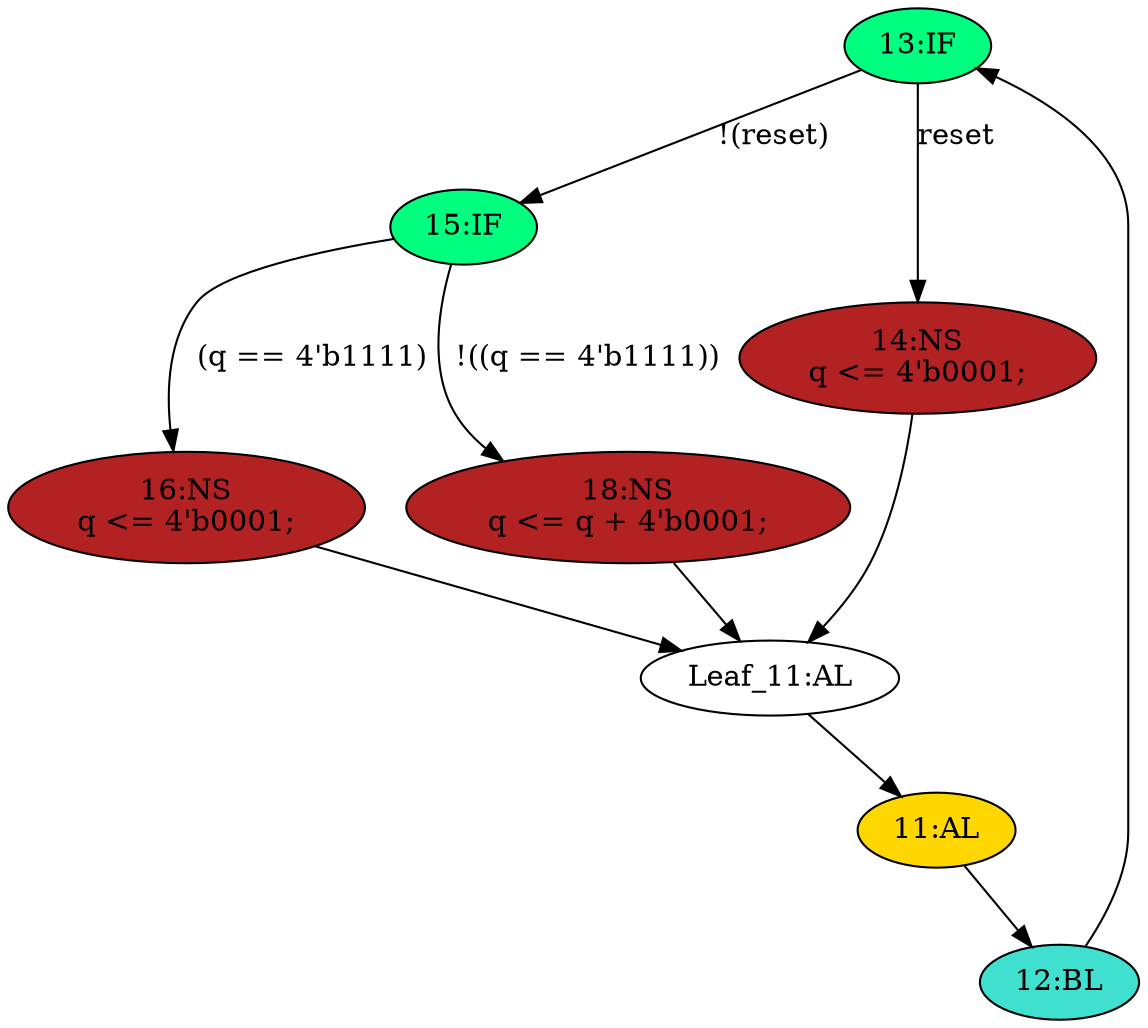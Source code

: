 strict digraph "compose( ,  )" {
	node [label="\N"];
	"13:IF"	[ast="<pyverilog.vparser.ast.IfStatement object at 0x7f870bdb7390>",
		fillcolor=springgreen,
		label="13:IF",
		statements="[]",
		style=filled,
		typ=IfStatement];
	"15:IF"	[ast="<pyverilog.vparser.ast.IfStatement object at 0x7f870bda4210>",
		fillcolor=springgreen,
		label="15:IF",
		statements="[]",
		style=filled,
		typ=IfStatement];
	"13:IF" -> "15:IF"	[cond="['reset']",
		label="!(reset)",
		lineno=13];
	"14:NS"	[ast="<pyverilog.vparser.ast.NonblockingSubstitution object at 0x7f870bd56910>",
		fillcolor=firebrick,
		label="14:NS
q <= 4'b0001;",
		statements="[<pyverilog.vparser.ast.NonblockingSubstitution object at 0x7f870bd56910>]",
		style=filled,
		typ=NonblockingSubstitution];
	"13:IF" -> "14:NS"	[cond="['reset']",
		label=reset,
		lineno=13];
	"16:NS"	[ast="<pyverilog.vparser.ast.NonblockingSubstitution object at 0x7f870bda4890>",
		fillcolor=firebrick,
		label="16:NS
q <= 4'b0001;",
		statements="[<pyverilog.vparser.ast.NonblockingSubstitution object at 0x7f870bda4890>]",
		style=filled,
		typ=NonblockingSubstitution];
	"Leaf_11:AL"	[def_var="['q']",
		label="Leaf_11:AL"];
	"16:NS" -> "Leaf_11:AL"	[cond="[]",
		lineno=None];
	"18:NS"	[ast="<pyverilog.vparser.ast.NonblockingSubstitution object at 0x7f870bdb2150>",
		fillcolor=firebrick,
		label="18:NS
q <= q + 4'b0001;",
		statements="[<pyverilog.vparser.ast.NonblockingSubstitution object at 0x7f870bdb2150>]",
		style=filled,
		typ=NonblockingSubstitution];
	"18:NS" -> "Leaf_11:AL"	[cond="[]",
		lineno=None];
	"11:AL"	[ast="<pyverilog.vparser.ast.Always object at 0x7f870c075e10>",
		clk_sens=True,
		fillcolor=gold,
		label="11:AL",
		sens="['clk', 'reset']",
		statements="[]",
		style=filled,
		typ=Always,
		use_var="['reset', 'q']"];
	"Leaf_11:AL" -> "11:AL";
	"15:IF" -> "16:NS"	[cond="['q']",
		label="(q == 4'b1111)",
		lineno=15];
	"15:IF" -> "18:NS"	[cond="['q']",
		label="!((q == 4'b1111))",
		lineno=15];
	"12:BL"	[ast="<pyverilog.vparser.ast.Block object at 0x7f870c0750d0>",
		fillcolor=turquoise,
		label="12:BL",
		statements="[]",
		style=filled,
		typ=Block];
	"12:BL" -> "13:IF"	[cond="[]",
		lineno=None];
	"11:AL" -> "12:BL"	[cond="[]",
		lineno=None];
	"14:NS" -> "Leaf_11:AL"	[cond="[]",
		lineno=None];
}
